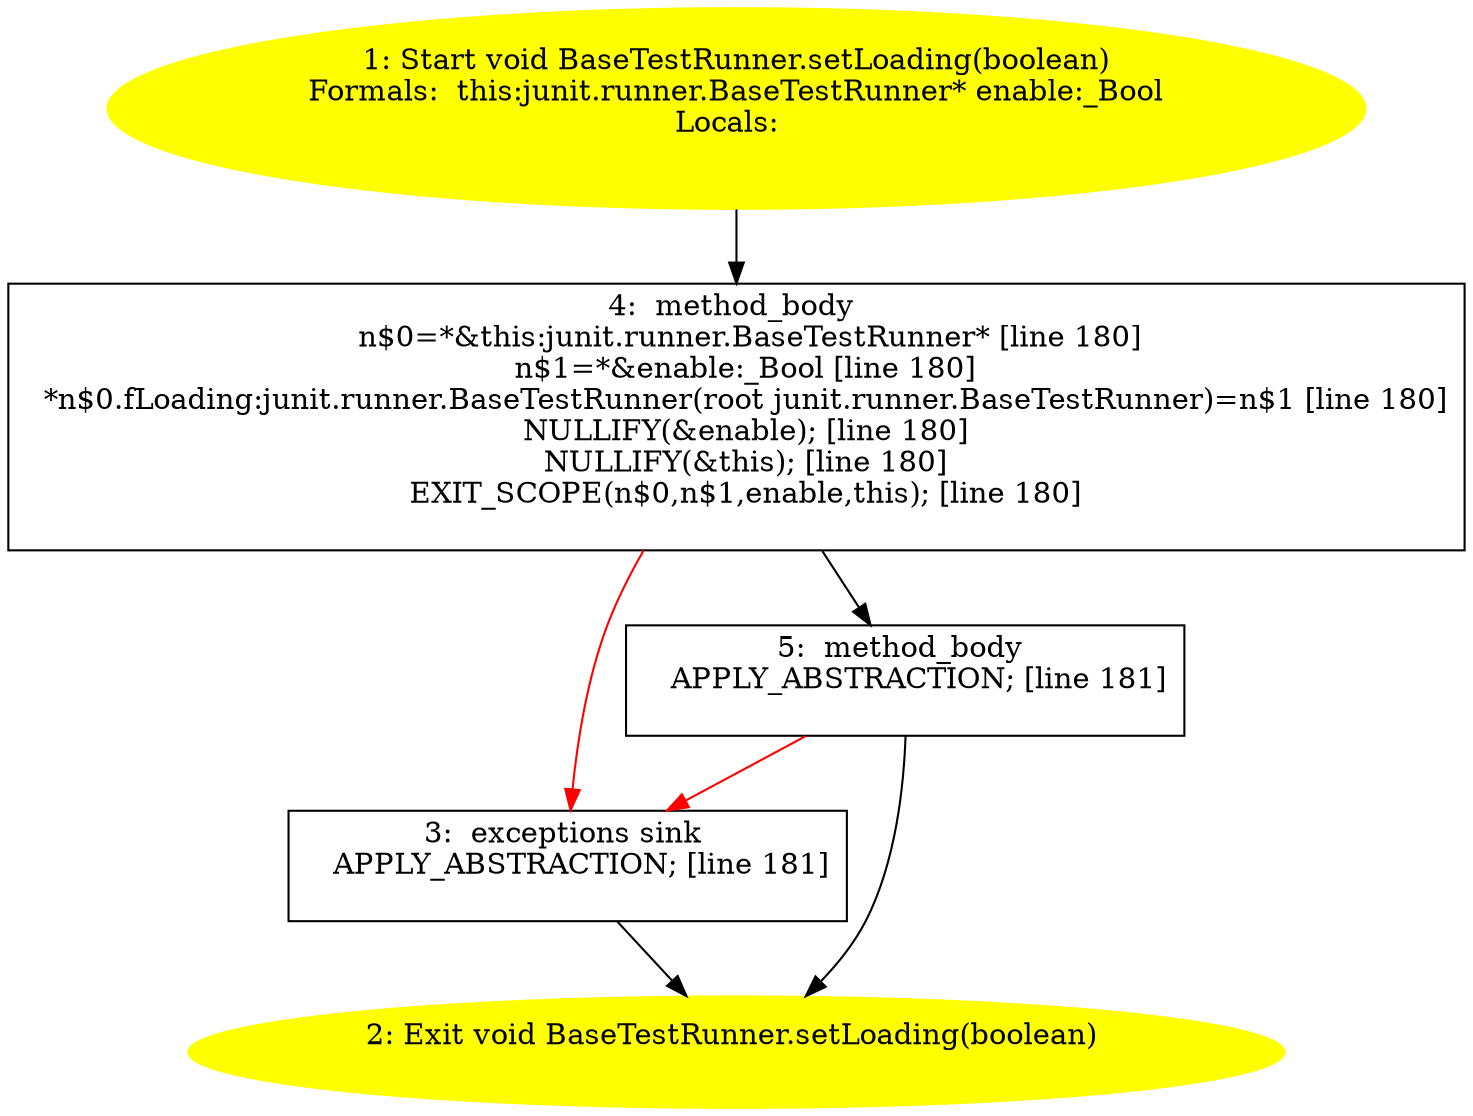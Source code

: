 /* @generated */
digraph cfg {
"junit.runner.BaseTestRunner.setLoading(boolean):void.6f1a1d3bf6b90330322151012de60688_1" [label="1: Start void BaseTestRunner.setLoading(boolean)\nFormals:  this:junit.runner.BaseTestRunner* enable:_Bool\nLocals:  \n  " color=yellow style=filled]
	

	 "junit.runner.BaseTestRunner.setLoading(boolean):void.6f1a1d3bf6b90330322151012de60688_1" -> "junit.runner.BaseTestRunner.setLoading(boolean):void.6f1a1d3bf6b90330322151012de60688_4" ;
"junit.runner.BaseTestRunner.setLoading(boolean):void.6f1a1d3bf6b90330322151012de60688_2" [label="2: Exit void BaseTestRunner.setLoading(boolean) \n  " color=yellow style=filled]
	

"junit.runner.BaseTestRunner.setLoading(boolean):void.6f1a1d3bf6b90330322151012de60688_3" [label="3:  exceptions sink \n   APPLY_ABSTRACTION; [line 181]\n " shape="box"]
	

	 "junit.runner.BaseTestRunner.setLoading(boolean):void.6f1a1d3bf6b90330322151012de60688_3" -> "junit.runner.BaseTestRunner.setLoading(boolean):void.6f1a1d3bf6b90330322151012de60688_2" ;
"junit.runner.BaseTestRunner.setLoading(boolean):void.6f1a1d3bf6b90330322151012de60688_4" [label="4:  method_body \n   n$0=*&this:junit.runner.BaseTestRunner* [line 180]\n  n$1=*&enable:_Bool [line 180]\n  *n$0.fLoading:junit.runner.BaseTestRunner(root junit.runner.BaseTestRunner)=n$1 [line 180]\n  NULLIFY(&enable); [line 180]\n  NULLIFY(&this); [line 180]\n  EXIT_SCOPE(n$0,n$1,enable,this); [line 180]\n " shape="box"]
	

	 "junit.runner.BaseTestRunner.setLoading(boolean):void.6f1a1d3bf6b90330322151012de60688_4" -> "junit.runner.BaseTestRunner.setLoading(boolean):void.6f1a1d3bf6b90330322151012de60688_5" ;
	 "junit.runner.BaseTestRunner.setLoading(boolean):void.6f1a1d3bf6b90330322151012de60688_4" -> "junit.runner.BaseTestRunner.setLoading(boolean):void.6f1a1d3bf6b90330322151012de60688_3" [color="red" ];
"junit.runner.BaseTestRunner.setLoading(boolean):void.6f1a1d3bf6b90330322151012de60688_5" [label="5:  method_body \n   APPLY_ABSTRACTION; [line 181]\n " shape="box"]
	

	 "junit.runner.BaseTestRunner.setLoading(boolean):void.6f1a1d3bf6b90330322151012de60688_5" -> "junit.runner.BaseTestRunner.setLoading(boolean):void.6f1a1d3bf6b90330322151012de60688_2" ;
	 "junit.runner.BaseTestRunner.setLoading(boolean):void.6f1a1d3bf6b90330322151012de60688_5" -> "junit.runner.BaseTestRunner.setLoading(boolean):void.6f1a1d3bf6b90330322151012de60688_3" [color="red" ];
}
